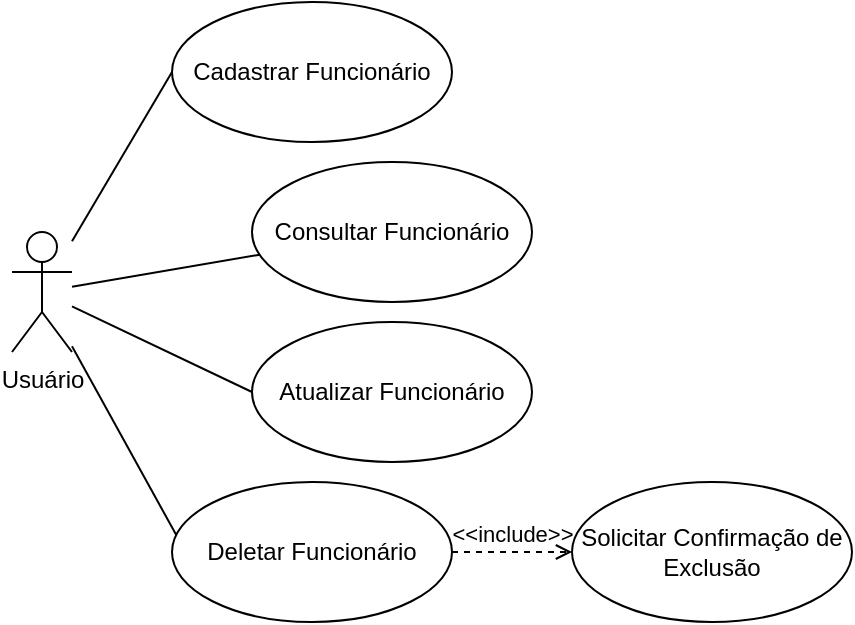 <mxfile version="24.8.3">
  <diagram name="Página-1" id="swSURm2lNr4_Zcp3nXl2">
    <mxGraphModel dx="1009" dy="590" grid="1" gridSize="10" guides="1" tooltips="1" connect="1" arrows="1" fold="1" page="1" pageScale="1" pageWidth="827" pageHeight="1169" math="0" shadow="0">
      <root>
        <mxCell id="0" />
        <mxCell id="1" parent="0" />
        <mxCell id="2r6ywVEqD8oQLYYT4AvA-7" style="rounded=0;orthogonalLoop=1;jettySize=auto;html=1;entryX=0;entryY=1;entryDx=0;entryDy=0;endArrow=none;endFill=0;" edge="1" parent="1" source="2r6ywVEqD8oQLYYT4AvA-1" target="2r6ywVEqD8oQLYYT4AvA-5">
          <mxGeometry relative="1" as="geometry" />
        </mxCell>
        <mxCell id="2r6ywVEqD8oQLYYT4AvA-8" style="rounded=0;orthogonalLoop=1;jettySize=auto;html=1;entryX=0;entryY=0.5;entryDx=0;entryDy=0;endArrow=none;endFill=0;" edge="1" parent="1" source="2r6ywVEqD8oQLYYT4AvA-1" target="2r6ywVEqD8oQLYYT4AvA-2">
          <mxGeometry relative="1" as="geometry" />
        </mxCell>
        <mxCell id="2r6ywVEqD8oQLYYT4AvA-9" style="rounded=0;orthogonalLoop=1;jettySize=auto;html=1;endArrow=none;endFill=0;" edge="1" parent="1" source="2r6ywVEqD8oQLYYT4AvA-1" target="2r6ywVEqD8oQLYYT4AvA-3">
          <mxGeometry relative="1" as="geometry" />
        </mxCell>
        <mxCell id="2r6ywVEqD8oQLYYT4AvA-10" style="rounded=0;orthogonalLoop=1;jettySize=auto;html=1;entryX=0;entryY=0.5;entryDx=0;entryDy=0;endArrow=none;endFill=0;" edge="1" parent="1" source="2r6ywVEqD8oQLYYT4AvA-1" target="2r6ywVEqD8oQLYYT4AvA-4">
          <mxGeometry relative="1" as="geometry" />
        </mxCell>
        <mxCell id="2r6ywVEqD8oQLYYT4AvA-1" value="Usuário" style="shape=umlActor;html=1;verticalLabelPosition=bottom;verticalAlign=top;align=center;" vertex="1" parent="1">
          <mxGeometry x="40" y="155" width="30" height="60" as="geometry" />
        </mxCell>
        <mxCell id="2r6ywVEqD8oQLYYT4AvA-2" value="Cadastrar Funcionário" style="ellipse;whiteSpace=wrap;html=1;" vertex="1" parent="1">
          <mxGeometry x="120" y="40" width="140" height="70" as="geometry" />
        </mxCell>
        <mxCell id="2r6ywVEqD8oQLYYT4AvA-3" value="Consultar Funcionário" style="ellipse;whiteSpace=wrap;html=1;" vertex="1" parent="1">
          <mxGeometry x="160" y="120" width="140" height="70" as="geometry" />
        </mxCell>
        <mxCell id="2r6ywVEqD8oQLYYT4AvA-4" value="Atualizar Funcionário" style="ellipse;whiteSpace=wrap;html=1;" vertex="1" parent="1">
          <mxGeometry x="160" y="200" width="140" height="70" as="geometry" />
        </mxCell>
        <mxCell id="2r6ywVEqD8oQLYYT4AvA-5" value="Deletar Funcionário" style="ellipse;whiteSpace=wrap;html=1;" vertex="1" parent="1">
          <mxGeometry x="120" y="280" width="140" height="70" as="geometry" />
        </mxCell>
        <mxCell id="2r6ywVEqD8oQLYYT4AvA-12" value="Solicitar Confirmação de Exclusão" style="ellipse;whiteSpace=wrap;html=1;" vertex="1" parent="1">
          <mxGeometry x="320" y="280" width="140" height="70" as="geometry" />
        </mxCell>
        <mxCell id="2r6ywVEqD8oQLYYT4AvA-13" value="&amp;lt;&amp;lt;include&amp;gt;&amp;gt;" style="edgeStyle=none;html=1;endArrow=open;verticalAlign=bottom;dashed=1;labelBackgroundColor=none;rounded=0;" edge="1" parent="1" source="2r6ywVEqD8oQLYYT4AvA-5" target="2r6ywVEqD8oQLYYT4AvA-12">
          <mxGeometry width="160" relative="1" as="geometry">
            <mxPoint x="390" y="250" as="sourcePoint" />
            <mxPoint x="550" y="250" as="targetPoint" />
          </mxGeometry>
        </mxCell>
      </root>
    </mxGraphModel>
  </diagram>
</mxfile>

